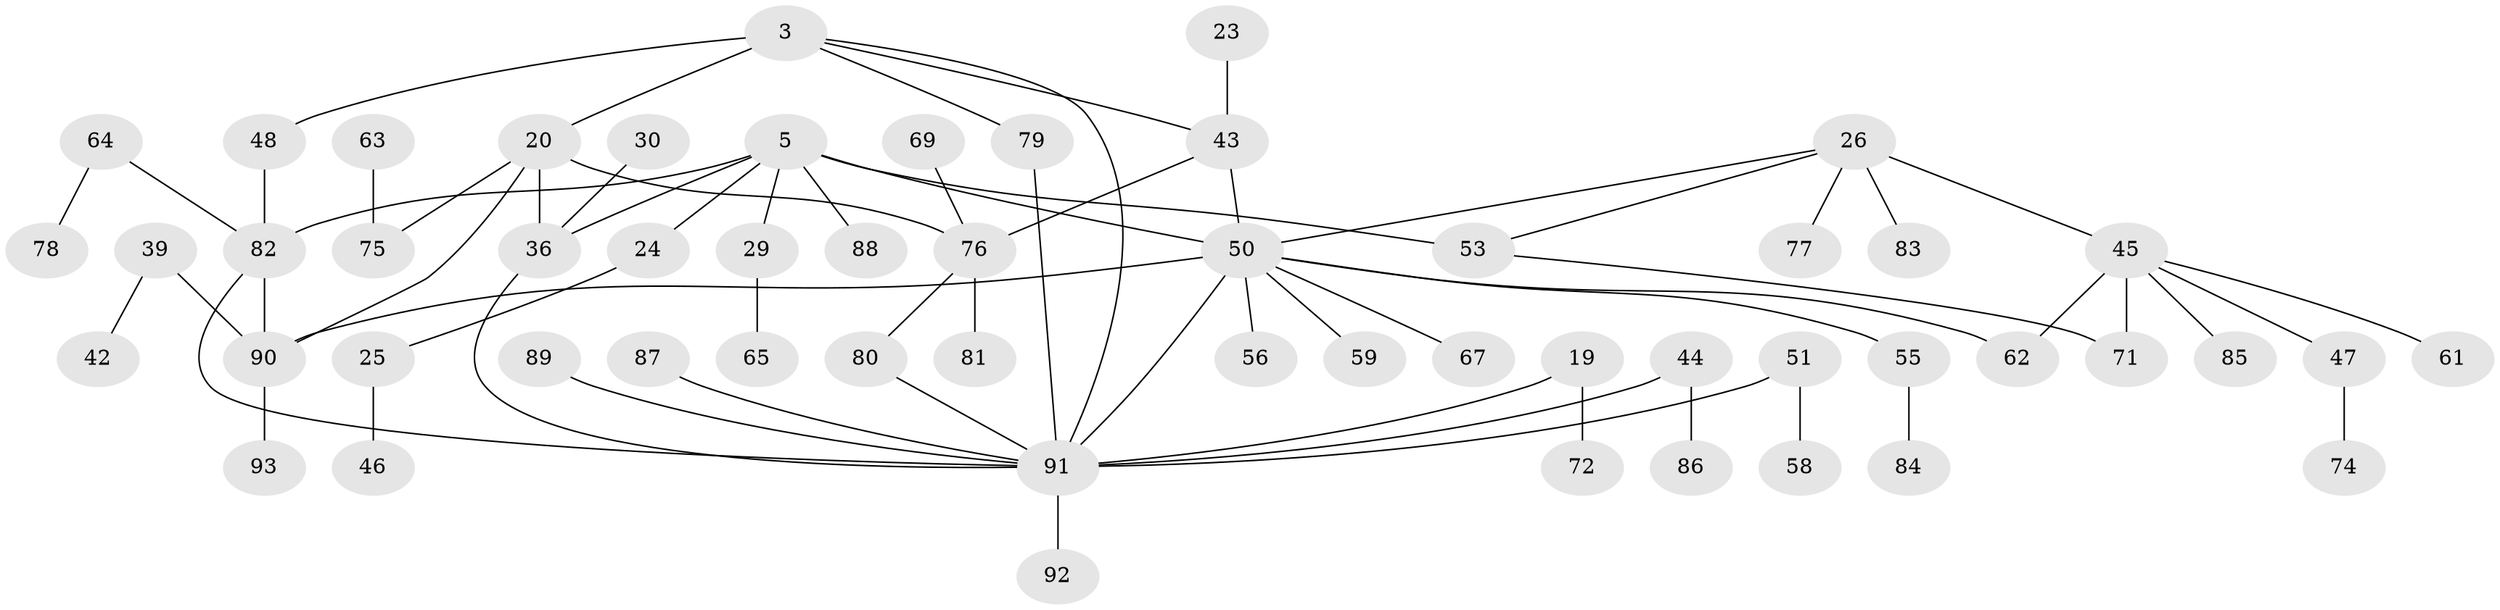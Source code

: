 // original degree distribution, {5: 0.06451612903225806, 3: 0.0967741935483871, 6: 0.03225806451612903, 8: 0.010752688172043012, 4: 0.11827956989247312, 2: 0.34408602150537637, 1: 0.3333333333333333}
// Generated by graph-tools (version 1.1) at 2025/45/03/04/25 21:45:49]
// undirected, 55 vertices, 67 edges
graph export_dot {
graph [start="1"]
  node [color=gray90,style=filled];
  3;
  5;
  19;
  20 [super="+2"];
  23;
  24;
  25;
  26;
  29;
  30;
  36 [super="+16"];
  39;
  42;
  43 [super="+4"];
  44;
  45 [super="+32"];
  46;
  47;
  48;
  50 [super="+6+28+33+35"];
  51;
  53 [super="+9"];
  55;
  56;
  58;
  59 [super="+11"];
  61;
  62 [super="+57"];
  63;
  64;
  65;
  67;
  69;
  71 [super="+40+70"];
  72;
  74;
  75 [super="+37"];
  76 [super="+49+60"];
  77;
  78;
  79 [super="+13"];
  80;
  81;
  82 [super="+41"];
  83;
  84;
  85;
  86;
  87;
  88;
  89;
  90 [super="+68+27+34+38+73"];
  91 [super="+18+54+66"];
  92;
  93;
  3 -- 20 [weight=2];
  3 -- 48;
  3 -- 43;
  3 -- 79;
  3 -- 91;
  5 -- 24;
  5 -- 29;
  5 -- 88;
  5 -- 53 [weight=2];
  5 -- 50;
  5 -- 36;
  5 -- 82;
  19 -- 72;
  19 -- 91;
  20 -- 36;
  20 -- 75;
  20 -- 90;
  20 -- 76;
  23 -- 43;
  24 -- 25;
  25 -- 46;
  26 -- 77;
  26 -- 83;
  26 -- 45 [weight=2];
  26 -- 50;
  26 -- 53;
  29 -- 65;
  30 -- 36;
  36 -- 91;
  39 -- 42;
  39 -- 90;
  43 -- 50 [weight=2];
  43 -- 76;
  44 -- 86;
  44 -- 91;
  45 -- 47;
  45 -- 61;
  45 -- 71;
  45 -- 85;
  45 -- 62;
  47 -- 74;
  48 -- 82;
  50 -- 67;
  50 -- 55;
  50 -- 56;
  50 -- 91 [weight=2];
  50 -- 90;
  50 -- 62;
  50 -- 59;
  51 -- 58;
  51 -- 91;
  53 -- 71;
  55 -- 84;
  63 -- 75;
  64 -- 78;
  64 -- 82;
  69 -- 76;
  76 -- 80;
  76 -- 81;
  79 -- 91;
  80 -- 91;
  82 -- 90;
  82 -- 91 [weight=2];
  87 -- 91;
  89 -- 91;
  90 -- 93;
  91 -- 92;
}
